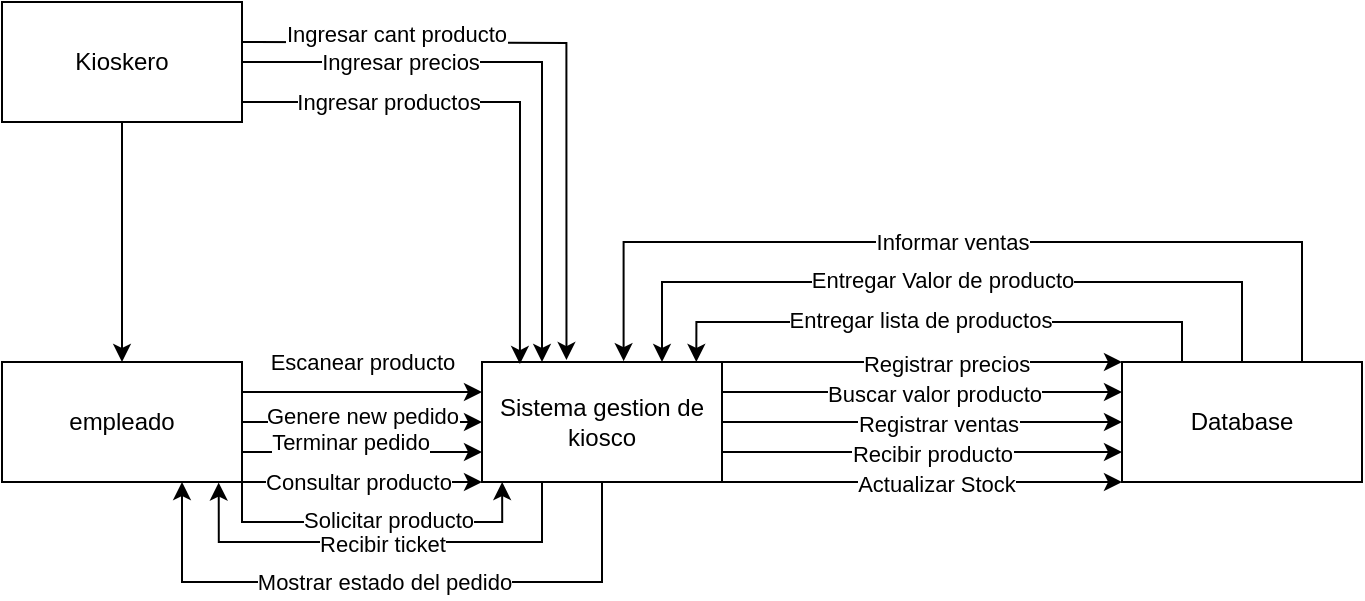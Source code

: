 <mxfile version="21.3.3" type="google">
  <diagram name="Página-1" id="CYq7lUOLqHBtWVgPrW-w">
    <mxGraphModel grid="1" page="1" gridSize="10" guides="1" tooltips="1" connect="1" arrows="1" fold="1" pageScale="1" pageWidth="827" pageHeight="1169" math="0" shadow="0">
      <root>
        <mxCell id="0" />
        <mxCell id="1" parent="0" />
        <mxCell id="SnCWKApCZkMKpOiHjhxM-26" style="edgeStyle=orthogonalEdgeStyle;rounded=0;orthogonalLoop=1;jettySize=auto;html=1;exitX=0.25;exitY=1;exitDx=0;exitDy=0;entryX=0.903;entryY=1.005;entryDx=0;entryDy=0;entryPerimeter=0;" edge="1" parent="1" source="SnCWKApCZkMKpOiHjhxM-2" target="SnCWKApCZkMKpOiHjhxM-12">
          <mxGeometry relative="1" as="geometry">
            <Array as="points">
              <mxPoint x="350" y="410" />
              <mxPoint x="188" y="410" />
            </Array>
          </mxGeometry>
        </mxCell>
        <mxCell id="SnCWKApCZkMKpOiHjhxM-27" value="Recibir ticket" style="edgeLabel;html=1;align=center;verticalAlign=middle;resizable=0;points=[];" connectable="0" vertex="1" parent="SnCWKApCZkMKpOiHjhxM-26">
          <mxGeometry x="-0.077" y="1" relative="1" as="geometry">
            <mxPoint x="-8" as="offset" />
          </mxGeometry>
        </mxCell>
        <mxCell id="SnCWKApCZkMKpOiHjhxM-28" style="edgeStyle=orthogonalEdgeStyle;rounded=0;orthogonalLoop=1;jettySize=auto;html=1;exitX=0.5;exitY=1;exitDx=0;exitDy=0;entryX=0.75;entryY=1;entryDx=0;entryDy=0;" edge="1" parent="1" source="SnCWKApCZkMKpOiHjhxM-2" target="SnCWKApCZkMKpOiHjhxM-12">
          <mxGeometry relative="1" as="geometry">
            <Array as="points">
              <mxPoint x="380" y="430" />
              <mxPoint x="170" y="430" />
            </Array>
          </mxGeometry>
        </mxCell>
        <mxCell id="SnCWKApCZkMKpOiHjhxM-29" value="Mostrar estado del pedido" style="edgeLabel;html=1;align=center;verticalAlign=middle;resizable=0;points=[];" connectable="0" vertex="1" parent="SnCWKApCZkMKpOiHjhxM-28">
          <mxGeometry x="0.03" relative="1" as="geometry">
            <mxPoint as="offset" />
          </mxGeometry>
        </mxCell>
        <mxCell id="SnCWKApCZkMKpOiHjhxM-32" style="edgeStyle=orthogonalEdgeStyle;rounded=0;orthogonalLoop=1;jettySize=auto;html=1;exitX=1;exitY=0.5;exitDx=0;exitDy=0;" edge="1" parent="1" source="SnCWKApCZkMKpOiHjhxM-2" target="SnCWKApCZkMKpOiHjhxM-30">
          <mxGeometry relative="1" as="geometry" />
        </mxCell>
        <mxCell id="SnCWKApCZkMKpOiHjhxM-33" value="Registrar ventas" style="edgeLabel;html=1;align=center;verticalAlign=middle;resizable=0;points=[];" connectable="0" vertex="1" parent="SnCWKApCZkMKpOiHjhxM-32">
          <mxGeometry x="0.076" y="-1" relative="1" as="geometry">
            <mxPoint as="offset" />
          </mxGeometry>
        </mxCell>
        <mxCell id="SnCWKApCZkMKpOiHjhxM-34" style="edgeStyle=orthogonalEdgeStyle;rounded=0;orthogonalLoop=1;jettySize=auto;html=1;exitX=1;exitY=0.25;exitDx=0;exitDy=0;entryX=0;entryY=0.25;entryDx=0;entryDy=0;" edge="1" parent="1" source="SnCWKApCZkMKpOiHjhxM-2" target="SnCWKApCZkMKpOiHjhxM-30">
          <mxGeometry relative="1" as="geometry" />
        </mxCell>
        <mxCell id="SnCWKApCZkMKpOiHjhxM-35" value="Buscar valor producto" style="edgeLabel;html=1;align=center;verticalAlign=middle;resizable=0;points=[];" connectable="0" vertex="1" parent="SnCWKApCZkMKpOiHjhxM-34">
          <mxGeometry x="0.06" y="-1" relative="1" as="geometry">
            <mxPoint as="offset" />
          </mxGeometry>
        </mxCell>
        <mxCell id="SnCWKApCZkMKpOiHjhxM-36" style="edgeStyle=orthogonalEdgeStyle;rounded=0;orthogonalLoop=1;jettySize=auto;html=1;exitX=1;exitY=0.75;exitDx=0;exitDy=0;entryX=0;entryY=0.75;entryDx=0;entryDy=0;" edge="1" parent="1" source="SnCWKApCZkMKpOiHjhxM-2" target="SnCWKApCZkMKpOiHjhxM-30">
          <mxGeometry relative="1" as="geometry" />
        </mxCell>
        <mxCell id="SnCWKApCZkMKpOiHjhxM-37" value="Recibir producto" style="edgeLabel;html=1;align=center;verticalAlign=middle;resizable=0;points=[];" connectable="0" vertex="1" parent="SnCWKApCZkMKpOiHjhxM-36">
          <mxGeometry x="0.048" y="-1" relative="1" as="geometry">
            <mxPoint as="offset" />
          </mxGeometry>
        </mxCell>
        <mxCell id="SnCWKApCZkMKpOiHjhxM-38" style="edgeStyle=orthogonalEdgeStyle;rounded=0;orthogonalLoop=1;jettySize=auto;html=1;exitX=1;exitY=1;exitDx=0;exitDy=0;entryX=0;entryY=1;entryDx=0;entryDy=0;" edge="1" parent="1" source="SnCWKApCZkMKpOiHjhxM-2" target="SnCWKApCZkMKpOiHjhxM-30">
          <mxGeometry relative="1" as="geometry">
            <Array as="points">
              <mxPoint x="540" y="380" />
              <mxPoint x="540" y="380" />
            </Array>
          </mxGeometry>
        </mxCell>
        <mxCell id="SnCWKApCZkMKpOiHjhxM-39" value="Actualizar Stock" style="edgeLabel;html=1;align=center;verticalAlign=middle;resizable=0;points=[];" connectable="0" vertex="1" parent="SnCWKApCZkMKpOiHjhxM-38">
          <mxGeometry x="0.064" y="-1" relative="1" as="geometry">
            <mxPoint as="offset" />
          </mxGeometry>
        </mxCell>
        <mxCell id="SnCWKApCZkMKpOiHjhxM-40" style="edgeStyle=orthogonalEdgeStyle;rounded=0;orthogonalLoop=1;jettySize=auto;html=1;exitX=1;exitY=0;exitDx=0;exitDy=0;entryX=0;entryY=0;entryDx=0;entryDy=0;" edge="1" parent="1" source="SnCWKApCZkMKpOiHjhxM-2" target="SnCWKApCZkMKpOiHjhxM-30">
          <mxGeometry relative="1" as="geometry">
            <Array as="points">
              <mxPoint x="540" y="320" />
              <mxPoint x="540" y="320" />
            </Array>
          </mxGeometry>
        </mxCell>
        <mxCell id="SnCWKApCZkMKpOiHjhxM-41" value="Registrar precios" style="edgeLabel;html=1;align=center;verticalAlign=middle;resizable=0;points=[];" connectable="0" vertex="1" parent="SnCWKApCZkMKpOiHjhxM-40">
          <mxGeometry x="0.116" y="-1" relative="1" as="geometry">
            <mxPoint as="offset" />
          </mxGeometry>
        </mxCell>
        <mxCell id="SnCWKApCZkMKpOiHjhxM-2" value="Sistema gestion de kiosco" style="rounded=0;whiteSpace=wrap;html=1;" vertex="1" parent="1">
          <mxGeometry x="320" y="320" width="120" height="60" as="geometry" />
        </mxCell>
        <mxCell id="SnCWKApCZkMKpOiHjhxM-4" style="edgeStyle=orthogonalEdgeStyle;rounded=0;orthogonalLoop=1;jettySize=auto;html=1;entryX=0.158;entryY=0.017;entryDx=0;entryDy=0;entryPerimeter=0;" edge="1" parent="1" source="SnCWKApCZkMKpOiHjhxM-3" target="SnCWKApCZkMKpOiHjhxM-2">
          <mxGeometry relative="1" as="geometry">
            <Array as="points">
              <mxPoint x="339" y="190" />
            </Array>
          </mxGeometry>
        </mxCell>
        <mxCell id="SnCWKApCZkMKpOiHjhxM-5" value="Ingresar productos" style="edgeLabel;html=1;align=center;verticalAlign=middle;resizable=0;points=[];" connectable="0" vertex="1" parent="SnCWKApCZkMKpOiHjhxM-4">
          <mxGeometry x="-0.307" y="-4" relative="1" as="geometry">
            <mxPoint x="-21" y="-4" as="offset" />
          </mxGeometry>
        </mxCell>
        <mxCell id="SnCWKApCZkMKpOiHjhxM-6" style="edgeStyle=orthogonalEdgeStyle;rounded=0;orthogonalLoop=1;jettySize=auto;html=1;entryX=0.25;entryY=0;entryDx=0;entryDy=0;" edge="1" parent="1" source="SnCWKApCZkMKpOiHjhxM-3" target="SnCWKApCZkMKpOiHjhxM-2">
          <mxGeometry relative="1" as="geometry" />
        </mxCell>
        <mxCell id="SnCWKApCZkMKpOiHjhxM-7" value="Ingresar precios" style="edgeLabel;html=1;align=center;verticalAlign=middle;resizable=0;points=[];" connectable="0" vertex="1" parent="SnCWKApCZkMKpOiHjhxM-6">
          <mxGeometry x="-0.813" y="-1" relative="1" as="geometry">
            <mxPoint x="51" y="-1" as="offset" />
          </mxGeometry>
        </mxCell>
        <mxCell id="SnCWKApCZkMKpOiHjhxM-8" style="edgeStyle=orthogonalEdgeStyle;rounded=0;orthogonalLoop=1;jettySize=auto;html=1;exitX=1;exitY=0.25;exitDx=0;exitDy=0;entryX=0.352;entryY=-0.016;entryDx=0;entryDy=0;entryPerimeter=0;" edge="1" parent="1" target="SnCWKApCZkMKpOiHjhxM-2">
          <mxGeometry relative="1" as="geometry">
            <mxPoint x="190" y="160" as="sourcePoint" />
            <mxPoint x="362.0" y="326.98" as="targetPoint" />
          </mxGeometry>
        </mxCell>
        <mxCell id="SnCWKApCZkMKpOiHjhxM-9" value="Ingresar cant producto" style="edgeLabel;html=1;align=center;verticalAlign=middle;resizable=0;points=[];" connectable="0" vertex="1" parent="SnCWKApCZkMKpOiHjhxM-8">
          <mxGeometry x="-0.274" y="-2" relative="1" as="geometry">
            <mxPoint x="-33" y="-7" as="offset" />
          </mxGeometry>
        </mxCell>
        <mxCell id="SnCWKApCZkMKpOiHjhxM-48" style="edgeStyle=orthogonalEdgeStyle;rounded=0;orthogonalLoop=1;jettySize=auto;html=1;entryX=0.5;entryY=0;entryDx=0;entryDy=0;" edge="1" parent="1" source="SnCWKApCZkMKpOiHjhxM-3" target="SnCWKApCZkMKpOiHjhxM-12">
          <mxGeometry relative="1" as="geometry" />
        </mxCell>
        <mxCell id="SnCWKApCZkMKpOiHjhxM-3" value="Kioskero" style="rounded=0;whiteSpace=wrap;html=1;" vertex="1" parent="1">
          <mxGeometry x="80" y="140" width="120" height="60" as="geometry" />
        </mxCell>
        <mxCell id="SnCWKApCZkMKpOiHjhxM-13" style="edgeStyle=orthogonalEdgeStyle;rounded=0;orthogonalLoop=1;jettySize=auto;html=1;exitX=1;exitY=0.25;exitDx=0;exitDy=0;entryX=0;entryY=0.25;entryDx=0;entryDy=0;" edge="1" parent="1" source="SnCWKApCZkMKpOiHjhxM-12" target="SnCWKApCZkMKpOiHjhxM-2">
          <mxGeometry relative="1" as="geometry" />
        </mxCell>
        <mxCell id="SnCWKApCZkMKpOiHjhxM-16" value="Escanear producto" style="edgeLabel;html=1;align=center;verticalAlign=middle;resizable=0;points=[];" connectable="0" vertex="1" parent="SnCWKApCZkMKpOiHjhxM-13">
          <mxGeometry x="-0.2" relative="1" as="geometry">
            <mxPoint x="12" y="-15" as="offset" />
          </mxGeometry>
        </mxCell>
        <mxCell id="SnCWKApCZkMKpOiHjhxM-17" style="edgeStyle=orthogonalEdgeStyle;rounded=0;orthogonalLoop=1;jettySize=auto;html=1;" edge="1" parent="1" source="SnCWKApCZkMKpOiHjhxM-12" target="SnCWKApCZkMKpOiHjhxM-2">
          <mxGeometry relative="1" as="geometry">
            <Array as="points">
              <mxPoint x="270" y="350" />
              <mxPoint x="270" y="350" />
            </Array>
          </mxGeometry>
        </mxCell>
        <mxCell id="SnCWKApCZkMKpOiHjhxM-18" value="Genere new pedido" style="edgeLabel;html=1;align=center;verticalAlign=middle;resizable=0;points=[];" connectable="0" vertex="1" parent="SnCWKApCZkMKpOiHjhxM-17">
          <mxGeometry x="0.2" y="3" relative="1" as="geometry">
            <mxPoint x="-12" as="offset" />
          </mxGeometry>
        </mxCell>
        <mxCell id="SnCWKApCZkMKpOiHjhxM-19" style="edgeStyle=orthogonalEdgeStyle;rounded=0;orthogonalLoop=1;jettySize=auto;html=1;exitX=1;exitY=0.75;exitDx=0;exitDy=0;entryX=0;entryY=0.75;entryDx=0;entryDy=0;" edge="1" parent="1" source="SnCWKApCZkMKpOiHjhxM-12" target="SnCWKApCZkMKpOiHjhxM-2">
          <mxGeometry relative="1" as="geometry" />
        </mxCell>
        <mxCell id="SnCWKApCZkMKpOiHjhxM-20" value="Terminar pedido" style="edgeLabel;html=1;align=center;verticalAlign=middle;resizable=0;points=[];" connectable="0" vertex="1" parent="SnCWKApCZkMKpOiHjhxM-19">
          <mxGeometry x="-0.1" relative="1" as="geometry">
            <mxPoint y="-5" as="offset" />
          </mxGeometry>
        </mxCell>
        <mxCell id="SnCWKApCZkMKpOiHjhxM-22" style="edgeStyle=orthogonalEdgeStyle;rounded=0;orthogonalLoop=1;jettySize=auto;html=1;exitX=1;exitY=1;exitDx=0;exitDy=0;entryX=0;entryY=1;entryDx=0;entryDy=0;" edge="1" parent="1" source="SnCWKApCZkMKpOiHjhxM-12" target="SnCWKApCZkMKpOiHjhxM-2">
          <mxGeometry relative="1" as="geometry">
            <Array as="points">
              <mxPoint x="260" y="380" />
              <mxPoint x="260" y="380" />
            </Array>
          </mxGeometry>
        </mxCell>
        <mxCell id="SnCWKApCZkMKpOiHjhxM-23" value="Consultar producto" style="edgeLabel;html=1;align=center;verticalAlign=middle;resizable=0;points=[];" connectable="0" vertex="1" parent="SnCWKApCZkMKpOiHjhxM-22">
          <mxGeometry x="-0.041" relative="1" as="geometry">
            <mxPoint as="offset" />
          </mxGeometry>
        </mxCell>
        <mxCell id="SnCWKApCZkMKpOiHjhxM-24" style="edgeStyle=orthogonalEdgeStyle;rounded=0;orthogonalLoop=1;jettySize=auto;html=1;exitX=1;exitY=1;exitDx=0;exitDy=0;entryX=0.084;entryY=1;entryDx=0;entryDy=0;entryPerimeter=0;" edge="1" parent="1" source="SnCWKApCZkMKpOiHjhxM-12" target="SnCWKApCZkMKpOiHjhxM-2">
          <mxGeometry relative="1" as="geometry" />
        </mxCell>
        <mxCell id="SnCWKApCZkMKpOiHjhxM-25" value="Solicitar producto" style="edgeLabel;html=1;align=center;verticalAlign=middle;resizable=0;points=[];" connectable="0" vertex="1" parent="SnCWKApCZkMKpOiHjhxM-24">
          <mxGeometry x="0.091" y="1" relative="1" as="geometry">
            <mxPoint as="offset" />
          </mxGeometry>
        </mxCell>
        <mxCell id="SnCWKApCZkMKpOiHjhxM-12" value="empleado" style="rounded=0;whiteSpace=wrap;html=1;" vertex="1" parent="1">
          <mxGeometry x="80" y="320" width="120" height="60" as="geometry" />
        </mxCell>
        <mxCell id="SnCWKApCZkMKpOiHjhxM-42" style="edgeStyle=orthogonalEdgeStyle;rounded=0;orthogonalLoop=1;jettySize=auto;html=1;exitX=0.25;exitY=0;exitDx=0;exitDy=0;entryX=0.893;entryY=0;entryDx=0;entryDy=0;entryPerimeter=0;" edge="1" parent="1" source="SnCWKApCZkMKpOiHjhxM-30" target="SnCWKApCZkMKpOiHjhxM-2">
          <mxGeometry relative="1" as="geometry">
            <Array as="points">
              <mxPoint x="670" y="300" />
              <mxPoint x="427" y="300" />
            </Array>
          </mxGeometry>
        </mxCell>
        <mxCell id="SnCWKApCZkMKpOiHjhxM-43" value="Entregar lista de productos" style="edgeLabel;html=1;align=center;verticalAlign=middle;resizable=0;points=[];" connectable="0" vertex="1" parent="SnCWKApCZkMKpOiHjhxM-42">
          <mxGeometry x="0.072" y="-1" relative="1" as="geometry">
            <mxPoint as="offset" />
          </mxGeometry>
        </mxCell>
        <mxCell id="SnCWKApCZkMKpOiHjhxM-44" style="edgeStyle=orthogonalEdgeStyle;rounded=0;orthogonalLoop=1;jettySize=auto;html=1;exitX=0.5;exitY=0;exitDx=0;exitDy=0;entryX=0.75;entryY=0;entryDx=0;entryDy=0;" edge="1" parent="1" source="SnCWKApCZkMKpOiHjhxM-30" target="SnCWKApCZkMKpOiHjhxM-2">
          <mxGeometry relative="1" as="geometry">
            <Array as="points">
              <mxPoint x="700" y="280" />
              <mxPoint x="410" y="280" />
            </Array>
          </mxGeometry>
        </mxCell>
        <mxCell id="SnCWKApCZkMKpOiHjhxM-45" value="Entregar Valor de producto" style="edgeLabel;html=1;align=center;verticalAlign=middle;resizable=0;points=[];" connectable="0" vertex="1" parent="SnCWKApCZkMKpOiHjhxM-44">
          <mxGeometry x="-0.09" y="-1" relative="1" as="geometry">
            <mxPoint x="-22" as="offset" />
          </mxGeometry>
        </mxCell>
        <mxCell id="SnCWKApCZkMKpOiHjhxM-46" style="edgeStyle=orthogonalEdgeStyle;rounded=0;orthogonalLoop=1;jettySize=auto;html=1;exitX=0.75;exitY=0;exitDx=0;exitDy=0;entryX=0.59;entryY=-0.007;entryDx=0;entryDy=0;entryPerimeter=0;" edge="1" parent="1" source="SnCWKApCZkMKpOiHjhxM-30" target="SnCWKApCZkMKpOiHjhxM-2">
          <mxGeometry relative="1" as="geometry">
            <Array as="points">
              <mxPoint x="730" y="260" />
              <mxPoint x="391" y="260" />
            </Array>
          </mxGeometry>
        </mxCell>
        <mxCell id="SnCWKApCZkMKpOiHjhxM-47" value="Informar ventas" style="edgeLabel;html=1;align=center;verticalAlign=middle;resizable=0;points=[];" connectable="0" vertex="1" parent="SnCWKApCZkMKpOiHjhxM-46">
          <mxGeometry x="0.024" relative="1" as="geometry">
            <mxPoint as="offset" />
          </mxGeometry>
        </mxCell>
        <mxCell id="SnCWKApCZkMKpOiHjhxM-30" value="Database" style="rounded=0;whiteSpace=wrap;html=1;" vertex="1" parent="1">
          <mxGeometry x="640" y="320" width="120" height="60" as="geometry" />
        </mxCell>
      </root>
    </mxGraphModel>
  </diagram>
</mxfile>
